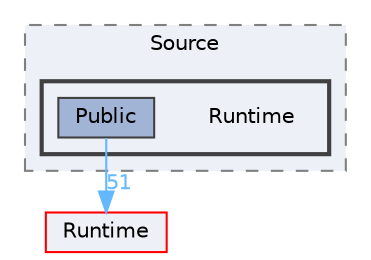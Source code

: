 digraph "Runtime"
{
 // INTERACTIVE_SVG=YES
 // LATEX_PDF_SIZE
  bgcolor="transparent";
  edge [fontname=Helvetica,fontsize=10,labelfontname=Helvetica,labelfontsize=10];
  node [fontname=Helvetica,fontsize=10,shape=box,height=0.2,width=0.4];
  compound=true
  subgraph clusterdir_9354ee6b455f010be5e784275cfb4454 {
    graph [ bgcolor="#edf0f7", pencolor="grey50", label="Source", fontname=Helvetica,fontsize=10 style="filled,dashed", URL="dir_9354ee6b455f010be5e784275cfb4454.html",tooltip=""]
  subgraph clusterdir_930751dffaea3bd64d0e8b0551b3e200 {
    graph [ bgcolor="#edf0f7", pencolor="grey25", label="", fontname=Helvetica,fontsize=10 style="filled,bold", URL="dir_930751dffaea3bd64d0e8b0551b3e200.html",tooltip=""]
    dir_930751dffaea3bd64d0e8b0551b3e200 [shape=plaintext, label="Runtime"];
  dir_c8f0f799a18564d4dcd9a3f1bd991267 [label="Public", fillcolor="#a2b4d6", color="grey25", style="filled", URL="dir_c8f0f799a18564d4dcd9a3f1bd991267.html",tooltip=""];
  }
  }
  dir_7536b172fbd480bfd146a1b1acd6856b [label="Runtime", fillcolor="#edf0f7", color="red", style="filled", URL="dir_7536b172fbd480bfd146a1b1acd6856b.html",tooltip=""];
  dir_c8f0f799a18564d4dcd9a3f1bd991267->dir_7536b172fbd480bfd146a1b1acd6856b [headlabel="51", labeldistance=1.5 headhref="dir_000831_000984.html" href="dir_000831_000984.html" color="steelblue1" fontcolor="steelblue1"];
}
